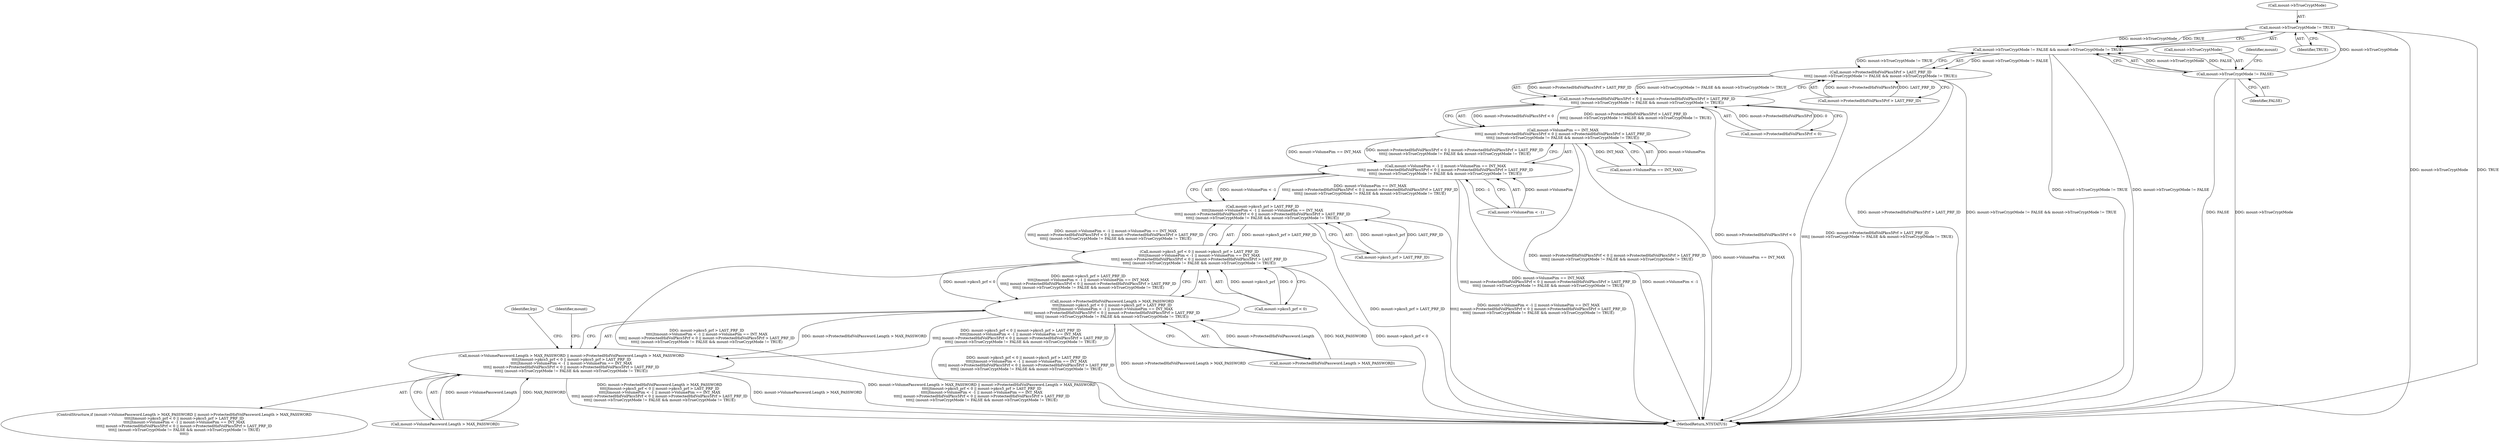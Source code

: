 digraph "0_VeraCrypt_f30f9339c9a0b9bbcc6f5ad38804af39db1f479e@pointer" {
"1002550" [label="(Call,mount->bTrueCryptMode != TRUE)"];
"1002545" [label="(Call,mount->bTrueCryptMode != FALSE)"];
"1002544" [label="(Call,mount->bTrueCryptMode != FALSE && mount->bTrueCryptMode != TRUE)"];
"1002538" [label="(Call,mount->ProtectedHidVolPkcs5Prf > LAST_PRF_ID\n\t\t\t\t|| (mount->bTrueCryptMode != FALSE && mount->bTrueCryptMode != TRUE))"];
"1002532" [label="(Call,mount->ProtectedHidVolPkcs5Prf < 0 || mount->ProtectedHidVolPkcs5Prf > LAST_PRF_ID\n\t\t\t\t|| (mount->bTrueCryptMode != FALSE && mount->bTrueCryptMode != TRUE))"];
"1002526" [label="(Call,mount->VolumePim == INT_MAX\n\t\t\t\t|| mount->ProtectedHidVolPkcs5Prf < 0 || mount->ProtectedHidVolPkcs5Prf > LAST_PRF_ID\n\t\t\t\t|| (mount->bTrueCryptMode != FALSE && mount->bTrueCryptMode != TRUE))"];
"1002519" [label="(Call,mount->VolumePim < -1 || mount->VolumePim == INT_MAX\n\t\t\t\t|| mount->ProtectedHidVolPkcs5Prf < 0 || mount->ProtectedHidVolPkcs5Prf > LAST_PRF_ID\n\t\t\t\t|| (mount->bTrueCryptMode != FALSE && mount->bTrueCryptMode != TRUE))"];
"1002513" [label="(Call,mount->pkcs5_prf > LAST_PRF_ID\n\t\t\t\t||\tmount->VolumePim < -1 || mount->VolumePim == INT_MAX\n\t\t\t\t|| mount->ProtectedHidVolPkcs5Prf < 0 || mount->ProtectedHidVolPkcs5Prf > LAST_PRF_ID\n\t\t\t\t|| (mount->bTrueCryptMode != FALSE && mount->bTrueCryptMode != TRUE))"];
"1002507" [label="(Call,mount->pkcs5_prf < 0 || mount->pkcs5_prf > LAST_PRF_ID\n\t\t\t\t||\tmount->VolumePim < -1 || mount->VolumePim == INT_MAX\n\t\t\t\t|| mount->ProtectedHidVolPkcs5Prf < 0 || mount->ProtectedHidVolPkcs5Prf > LAST_PRF_ID\n\t\t\t\t|| (mount->bTrueCryptMode != FALSE && mount->bTrueCryptMode != TRUE))"];
"1002499" [label="(Call,mount->ProtectedHidVolPassword.Length > MAX_PASSWORD\n\t\t\t\t||\tmount->pkcs5_prf < 0 || mount->pkcs5_prf > LAST_PRF_ID\n\t\t\t\t||\tmount->VolumePim < -1 || mount->VolumePim == INT_MAX\n\t\t\t\t|| mount->ProtectedHidVolPkcs5Prf < 0 || mount->ProtectedHidVolPkcs5Prf > LAST_PRF_ID\n\t\t\t\t|| (mount->bTrueCryptMode != FALSE && mount->bTrueCryptMode != TRUE))"];
"1002491" [label="(Call,mount->VolumePassword.Length > MAX_PASSWORD || mount->ProtectedHidVolPassword.Length > MAX_PASSWORD\n\t\t\t\t||\tmount->pkcs5_prf < 0 || mount->pkcs5_prf > LAST_PRF_ID\n\t\t\t\t||\tmount->VolumePim < -1 || mount->VolumePim == INT_MAX\n\t\t\t\t|| mount->ProtectedHidVolPkcs5Prf < 0 || mount->ProtectedHidVolPkcs5Prf > LAST_PRF_ID\n\t\t\t\t|| (mount->bTrueCryptMode != FALSE && mount->bTrueCryptMode != TRUE))"];
"1002513" [label="(Call,mount->pkcs5_prf > LAST_PRF_ID\n\t\t\t\t||\tmount->VolumePim < -1 || mount->VolumePim == INT_MAX\n\t\t\t\t|| mount->ProtectedHidVolPkcs5Prf < 0 || mount->ProtectedHidVolPkcs5Prf > LAST_PRF_ID\n\t\t\t\t|| (mount->bTrueCryptMode != FALSE && mount->bTrueCryptMode != TRUE))"];
"1002538" [label="(Call,mount->ProtectedHidVolPkcs5Prf > LAST_PRF_ID\n\t\t\t\t|| (mount->bTrueCryptMode != FALSE && mount->bTrueCryptMode != TRUE))"];
"1002491" [label="(Call,mount->VolumePassword.Length > MAX_PASSWORD || mount->ProtectedHidVolPassword.Length > MAX_PASSWORD\n\t\t\t\t||\tmount->pkcs5_prf < 0 || mount->pkcs5_prf > LAST_PRF_ID\n\t\t\t\t||\tmount->VolumePim < -1 || mount->VolumePim == INT_MAX\n\t\t\t\t|| mount->ProtectedHidVolPkcs5Prf < 0 || mount->ProtectedHidVolPkcs5Prf > LAST_PRF_ID\n\t\t\t\t|| (mount->bTrueCryptMode != FALSE && mount->bTrueCryptMode != TRUE))"];
"1002573" [label="(Identifier,mount)"];
"1002549" [label="(Identifier,FALSE)"];
"1002544" [label="(Call,mount->bTrueCryptMode != FALSE && mount->bTrueCryptMode != TRUE)"];
"1002539" [label="(Call,mount->ProtectedHidVolPkcs5Prf > LAST_PRF_ID)"];
"1002552" [label="(Identifier,mount)"];
"1002492" [label="(Call,mount->VolumePassword.Length > MAX_PASSWORD)"];
"1002500" [label="(Call,mount->ProtectedHidVolPassword.Length > MAX_PASSWORD)"];
"1002490" [label="(ControlStructure,if (mount->VolumePassword.Length > MAX_PASSWORD || mount->ProtectedHidVolPassword.Length > MAX_PASSWORD\n\t\t\t\t||\tmount->pkcs5_prf < 0 || mount->pkcs5_prf > LAST_PRF_ID\n\t\t\t\t||\tmount->VolumePim < -1 || mount->VolumePim == INT_MAX\n\t\t\t\t|| mount->ProtectedHidVolPkcs5Prf < 0 || mount->ProtectedHidVolPkcs5Prf > LAST_PRF_ID\n\t\t\t\t|| (mount->bTrueCryptMode != FALSE && mount->bTrueCryptMode != TRUE)\n\t\t\t\t))"];
"1002526" [label="(Call,mount->VolumePim == INT_MAX\n\t\t\t\t|| mount->ProtectedHidVolPkcs5Prf < 0 || mount->ProtectedHidVolPkcs5Prf > LAST_PRF_ID\n\t\t\t\t|| (mount->bTrueCryptMode != FALSE && mount->bTrueCryptMode != TRUE))"];
"1002559" [label="(Identifier,Irp)"];
"1002499" [label="(Call,mount->ProtectedHidVolPassword.Length > MAX_PASSWORD\n\t\t\t\t||\tmount->pkcs5_prf < 0 || mount->pkcs5_prf > LAST_PRF_ID\n\t\t\t\t||\tmount->VolumePim < -1 || mount->VolumePim == INT_MAX\n\t\t\t\t|| mount->ProtectedHidVolPkcs5Prf < 0 || mount->ProtectedHidVolPkcs5Prf > LAST_PRF_ID\n\t\t\t\t|| (mount->bTrueCryptMode != FALSE && mount->bTrueCryptMode != TRUE))"];
"1002551" [label="(Call,mount->bTrueCryptMode)"];
"1002520" [label="(Call,mount->VolumePim < -1)"];
"1002545" [label="(Call,mount->bTrueCryptMode != FALSE)"];
"1002519" [label="(Call,mount->VolumePim < -1 || mount->VolumePim == INT_MAX\n\t\t\t\t|| mount->ProtectedHidVolPkcs5Prf < 0 || mount->ProtectedHidVolPkcs5Prf > LAST_PRF_ID\n\t\t\t\t|| (mount->bTrueCryptMode != FALSE && mount->bTrueCryptMode != TRUE))"];
"1002507" [label="(Call,mount->pkcs5_prf < 0 || mount->pkcs5_prf > LAST_PRF_ID\n\t\t\t\t||\tmount->VolumePim < -1 || mount->VolumePim == INT_MAX\n\t\t\t\t|| mount->ProtectedHidVolPkcs5Prf < 0 || mount->ProtectedHidVolPkcs5Prf > LAST_PRF_ID\n\t\t\t\t|| (mount->bTrueCryptMode != FALSE && mount->bTrueCryptMode != TRUE))"];
"1002514" [label="(Call,mount->pkcs5_prf > LAST_PRF_ID)"];
"1002554" [label="(Identifier,TRUE)"];
"1002550" [label="(Call,mount->bTrueCryptMode != TRUE)"];
"1002508" [label="(Call,mount->pkcs5_prf < 0)"];
"1002533" [label="(Call,mount->ProtectedHidVolPkcs5Prf < 0)"];
"1003200" [label="(MethodReturn,NTSTATUS)"];
"1002527" [label="(Call,mount->VolumePim == INT_MAX)"];
"1002546" [label="(Call,mount->bTrueCryptMode)"];
"1002532" [label="(Call,mount->ProtectedHidVolPkcs5Prf < 0 || mount->ProtectedHidVolPkcs5Prf > LAST_PRF_ID\n\t\t\t\t|| (mount->bTrueCryptMode != FALSE && mount->bTrueCryptMode != TRUE))"];
"1002550" -> "1002544"  [label="AST: "];
"1002550" -> "1002554"  [label="CFG: "];
"1002551" -> "1002550"  [label="AST: "];
"1002554" -> "1002550"  [label="AST: "];
"1002544" -> "1002550"  [label="CFG: "];
"1002550" -> "1003200"  [label="DDG: mount->bTrueCryptMode"];
"1002550" -> "1003200"  [label="DDG: TRUE"];
"1002550" -> "1002544"  [label="DDG: mount->bTrueCryptMode"];
"1002550" -> "1002544"  [label="DDG: TRUE"];
"1002545" -> "1002550"  [label="DDG: mount->bTrueCryptMode"];
"1002545" -> "1002544"  [label="AST: "];
"1002545" -> "1002549"  [label="CFG: "];
"1002546" -> "1002545"  [label="AST: "];
"1002549" -> "1002545"  [label="AST: "];
"1002552" -> "1002545"  [label="CFG: "];
"1002544" -> "1002545"  [label="CFG: "];
"1002545" -> "1003200"  [label="DDG: FALSE"];
"1002545" -> "1003200"  [label="DDG: mount->bTrueCryptMode"];
"1002545" -> "1002544"  [label="DDG: mount->bTrueCryptMode"];
"1002545" -> "1002544"  [label="DDG: FALSE"];
"1002544" -> "1002538"  [label="AST: "];
"1002538" -> "1002544"  [label="CFG: "];
"1002544" -> "1003200"  [label="DDG: mount->bTrueCryptMode != TRUE"];
"1002544" -> "1003200"  [label="DDG: mount->bTrueCryptMode != FALSE"];
"1002544" -> "1002538"  [label="DDG: mount->bTrueCryptMode != FALSE"];
"1002544" -> "1002538"  [label="DDG: mount->bTrueCryptMode != TRUE"];
"1002538" -> "1002532"  [label="AST: "];
"1002538" -> "1002539"  [label="CFG: "];
"1002539" -> "1002538"  [label="AST: "];
"1002532" -> "1002538"  [label="CFG: "];
"1002538" -> "1003200"  [label="DDG: mount->ProtectedHidVolPkcs5Prf > LAST_PRF_ID"];
"1002538" -> "1003200"  [label="DDG: mount->bTrueCryptMode != FALSE && mount->bTrueCryptMode != TRUE"];
"1002538" -> "1002532"  [label="DDG: mount->ProtectedHidVolPkcs5Prf > LAST_PRF_ID"];
"1002538" -> "1002532"  [label="DDG: mount->bTrueCryptMode != FALSE && mount->bTrueCryptMode != TRUE"];
"1002539" -> "1002538"  [label="DDG: mount->ProtectedHidVolPkcs5Prf"];
"1002539" -> "1002538"  [label="DDG: LAST_PRF_ID"];
"1002532" -> "1002526"  [label="AST: "];
"1002532" -> "1002533"  [label="CFG: "];
"1002533" -> "1002532"  [label="AST: "];
"1002526" -> "1002532"  [label="CFG: "];
"1002532" -> "1003200"  [label="DDG: mount->ProtectedHidVolPkcs5Prf < 0"];
"1002532" -> "1003200"  [label="DDG: mount->ProtectedHidVolPkcs5Prf > LAST_PRF_ID\n\t\t\t\t|| (mount->bTrueCryptMode != FALSE && mount->bTrueCryptMode != TRUE)"];
"1002532" -> "1002526"  [label="DDG: mount->ProtectedHidVolPkcs5Prf < 0"];
"1002532" -> "1002526"  [label="DDG: mount->ProtectedHidVolPkcs5Prf > LAST_PRF_ID\n\t\t\t\t|| (mount->bTrueCryptMode != FALSE && mount->bTrueCryptMode != TRUE)"];
"1002533" -> "1002532"  [label="DDG: mount->ProtectedHidVolPkcs5Prf"];
"1002533" -> "1002532"  [label="DDG: 0"];
"1002526" -> "1002519"  [label="AST: "];
"1002526" -> "1002527"  [label="CFG: "];
"1002527" -> "1002526"  [label="AST: "];
"1002519" -> "1002526"  [label="CFG: "];
"1002526" -> "1003200"  [label="DDG: mount->ProtectedHidVolPkcs5Prf < 0 || mount->ProtectedHidVolPkcs5Prf > LAST_PRF_ID\n\t\t\t\t|| (mount->bTrueCryptMode != FALSE && mount->bTrueCryptMode != TRUE)"];
"1002526" -> "1003200"  [label="DDG: mount->VolumePim == INT_MAX"];
"1002526" -> "1002519"  [label="DDG: mount->VolumePim == INT_MAX"];
"1002526" -> "1002519"  [label="DDG: mount->ProtectedHidVolPkcs5Prf < 0 || mount->ProtectedHidVolPkcs5Prf > LAST_PRF_ID\n\t\t\t\t|| (mount->bTrueCryptMode != FALSE && mount->bTrueCryptMode != TRUE)"];
"1002527" -> "1002526"  [label="DDG: mount->VolumePim"];
"1002527" -> "1002526"  [label="DDG: INT_MAX"];
"1002519" -> "1002513"  [label="AST: "];
"1002519" -> "1002520"  [label="CFG: "];
"1002520" -> "1002519"  [label="AST: "];
"1002513" -> "1002519"  [label="CFG: "];
"1002519" -> "1003200"  [label="DDG: mount->VolumePim == INT_MAX\n\t\t\t\t|| mount->ProtectedHidVolPkcs5Prf < 0 || mount->ProtectedHidVolPkcs5Prf > LAST_PRF_ID\n\t\t\t\t|| (mount->bTrueCryptMode != FALSE && mount->bTrueCryptMode != TRUE)"];
"1002519" -> "1003200"  [label="DDG: mount->VolumePim < -1"];
"1002519" -> "1002513"  [label="DDG: mount->VolumePim < -1"];
"1002519" -> "1002513"  [label="DDG: mount->VolumePim == INT_MAX\n\t\t\t\t|| mount->ProtectedHidVolPkcs5Prf < 0 || mount->ProtectedHidVolPkcs5Prf > LAST_PRF_ID\n\t\t\t\t|| (mount->bTrueCryptMode != FALSE && mount->bTrueCryptMode != TRUE)"];
"1002520" -> "1002519"  [label="DDG: mount->VolumePim"];
"1002520" -> "1002519"  [label="DDG: -1"];
"1002513" -> "1002507"  [label="AST: "];
"1002513" -> "1002514"  [label="CFG: "];
"1002514" -> "1002513"  [label="AST: "];
"1002507" -> "1002513"  [label="CFG: "];
"1002513" -> "1003200"  [label="DDG: mount->VolumePim < -1 || mount->VolumePim == INT_MAX\n\t\t\t\t|| mount->ProtectedHidVolPkcs5Prf < 0 || mount->ProtectedHidVolPkcs5Prf > LAST_PRF_ID\n\t\t\t\t|| (mount->bTrueCryptMode != FALSE && mount->bTrueCryptMode != TRUE)"];
"1002513" -> "1003200"  [label="DDG: mount->pkcs5_prf > LAST_PRF_ID"];
"1002513" -> "1002507"  [label="DDG: mount->pkcs5_prf > LAST_PRF_ID"];
"1002513" -> "1002507"  [label="DDG: mount->VolumePim < -1 || mount->VolumePim == INT_MAX\n\t\t\t\t|| mount->ProtectedHidVolPkcs5Prf < 0 || mount->ProtectedHidVolPkcs5Prf > LAST_PRF_ID\n\t\t\t\t|| (mount->bTrueCryptMode != FALSE && mount->bTrueCryptMode != TRUE)"];
"1002514" -> "1002513"  [label="DDG: mount->pkcs5_prf"];
"1002514" -> "1002513"  [label="DDG: LAST_PRF_ID"];
"1002507" -> "1002499"  [label="AST: "];
"1002507" -> "1002508"  [label="CFG: "];
"1002508" -> "1002507"  [label="AST: "];
"1002499" -> "1002507"  [label="CFG: "];
"1002507" -> "1003200"  [label="DDG: mount->pkcs5_prf < 0"];
"1002507" -> "1003200"  [label="DDG: mount->pkcs5_prf > LAST_PRF_ID\n\t\t\t\t||\tmount->VolumePim < -1 || mount->VolumePim == INT_MAX\n\t\t\t\t|| mount->ProtectedHidVolPkcs5Prf < 0 || mount->ProtectedHidVolPkcs5Prf > LAST_PRF_ID\n\t\t\t\t|| (mount->bTrueCryptMode != FALSE && mount->bTrueCryptMode != TRUE)"];
"1002507" -> "1002499"  [label="DDG: mount->pkcs5_prf < 0"];
"1002507" -> "1002499"  [label="DDG: mount->pkcs5_prf > LAST_PRF_ID\n\t\t\t\t||\tmount->VolumePim < -1 || mount->VolumePim == INT_MAX\n\t\t\t\t|| mount->ProtectedHidVolPkcs5Prf < 0 || mount->ProtectedHidVolPkcs5Prf > LAST_PRF_ID\n\t\t\t\t|| (mount->bTrueCryptMode != FALSE && mount->bTrueCryptMode != TRUE)"];
"1002508" -> "1002507"  [label="DDG: mount->pkcs5_prf"];
"1002508" -> "1002507"  [label="DDG: 0"];
"1002499" -> "1002491"  [label="AST: "];
"1002499" -> "1002500"  [label="CFG: "];
"1002500" -> "1002499"  [label="AST: "];
"1002491" -> "1002499"  [label="CFG: "];
"1002499" -> "1003200"  [label="DDG: mount->ProtectedHidVolPassword.Length > MAX_PASSWORD"];
"1002499" -> "1003200"  [label="DDG: mount->pkcs5_prf < 0 || mount->pkcs5_prf > LAST_PRF_ID\n\t\t\t\t||\tmount->VolumePim < -1 || mount->VolumePim == INT_MAX\n\t\t\t\t|| mount->ProtectedHidVolPkcs5Prf < 0 || mount->ProtectedHidVolPkcs5Prf > LAST_PRF_ID\n\t\t\t\t|| (mount->bTrueCryptMode != FALSE && mount->bTrueCryptMode != TRUE)"];
"1002499" -> "1002491"  [label="DDG: mount->ProtectedHidVolPassword.Length > MAX_PASSWORD"];
"1002499" -> "1002491"  [label="DDG: mount->pkcs5_prf < 0 || mount->pkcs5_prf > LAST_PRF_ID\n\t\t\t\t||\tmount->VolumePim < -1 || mount->VolumePim == INT_MAX\n\t\t\t\t|| mount->ProtectedHidVolPkcs5Prf < 0 || mount->ProtectedHidVolPkcs5Prf > LAST_PRF_ID\n\t\t\t\t|| (mount->bTrueCryptMode != FALSE && mount->bTrueCryptMode != TRUE)"];
"1002500" -> "1002499"  [label="DDG: mount->ProtectedHidVolPassword.Length"];
"1002500" -> "1002499"  [label="DDG: MAX_PASSWORD"];
"1002491" -> "1002490"  [label="AST: "];
"1002491" -> "1002492"  [label="CFG: "];
"1002492" -> "1002491"  [label="AST: "];
"1002559" -> "1002491"  [label="CFG: "];
"1002573" -> "1002491"  [label="CFG: "];
"1002491" -> "1003200"  [label="DDG: mount->ProtectedHidVolPassword.Length > MAX_PASSWORD\n\t\t\t\t||\tmount->pkcs5_prf < 0 || mount->pkcs5_prf > LAST_PRF_ID\n\t\t\t\t||\tmount->VolumePim < -1 || mount->VolumePim == INT_MAX\n\t\t\t\t|| mount->ProtectedHidVolPkcs5Prf < 0 || mount->ProtectedHidVolPkcs5Prf > LAST_PRF_ID\n\t\t\t\t|| (mount->bTrueCryptMode != FALSE && mount->bTrueCryptMode != TRUE)"];
"1002491" -> "1003200"  [label="DDG: mount->VolumePassword.Length > MAX_PASSWORD"];
"1002491" -> "1003200"  [label="DDG: mount->VolumePassword.Length > MAX_PASSWORD || mount->ProtectedHidVolPassword.Length > MAX_PASSWORD\n\t\t\t\t||\tmount->pkcs5_prf < 0 || mount->pkcs5_prf > LAST_PRF_ID\n\t\t\t\t||\tmount->VolumePim < -1 || mount->VolumePim == INT_MAX\n\t\t\t\t|| mount->ProtectedHidVolPkcs5Prf < 0 || mount->ProtectedHidVolPkcs5Prf > LAST_PRF_ID\n\t\t\t\t|| (mount->bTrueCryptMode != FALSE && mount->bTrueCryptMode != TRUE)"];
"1002492" -> "1002491"  [label="DDG: mount->VolumePassword.Length"];
"1002492" -> "1002491"  [label="DDG: MAX_PASSWORD"];
}
